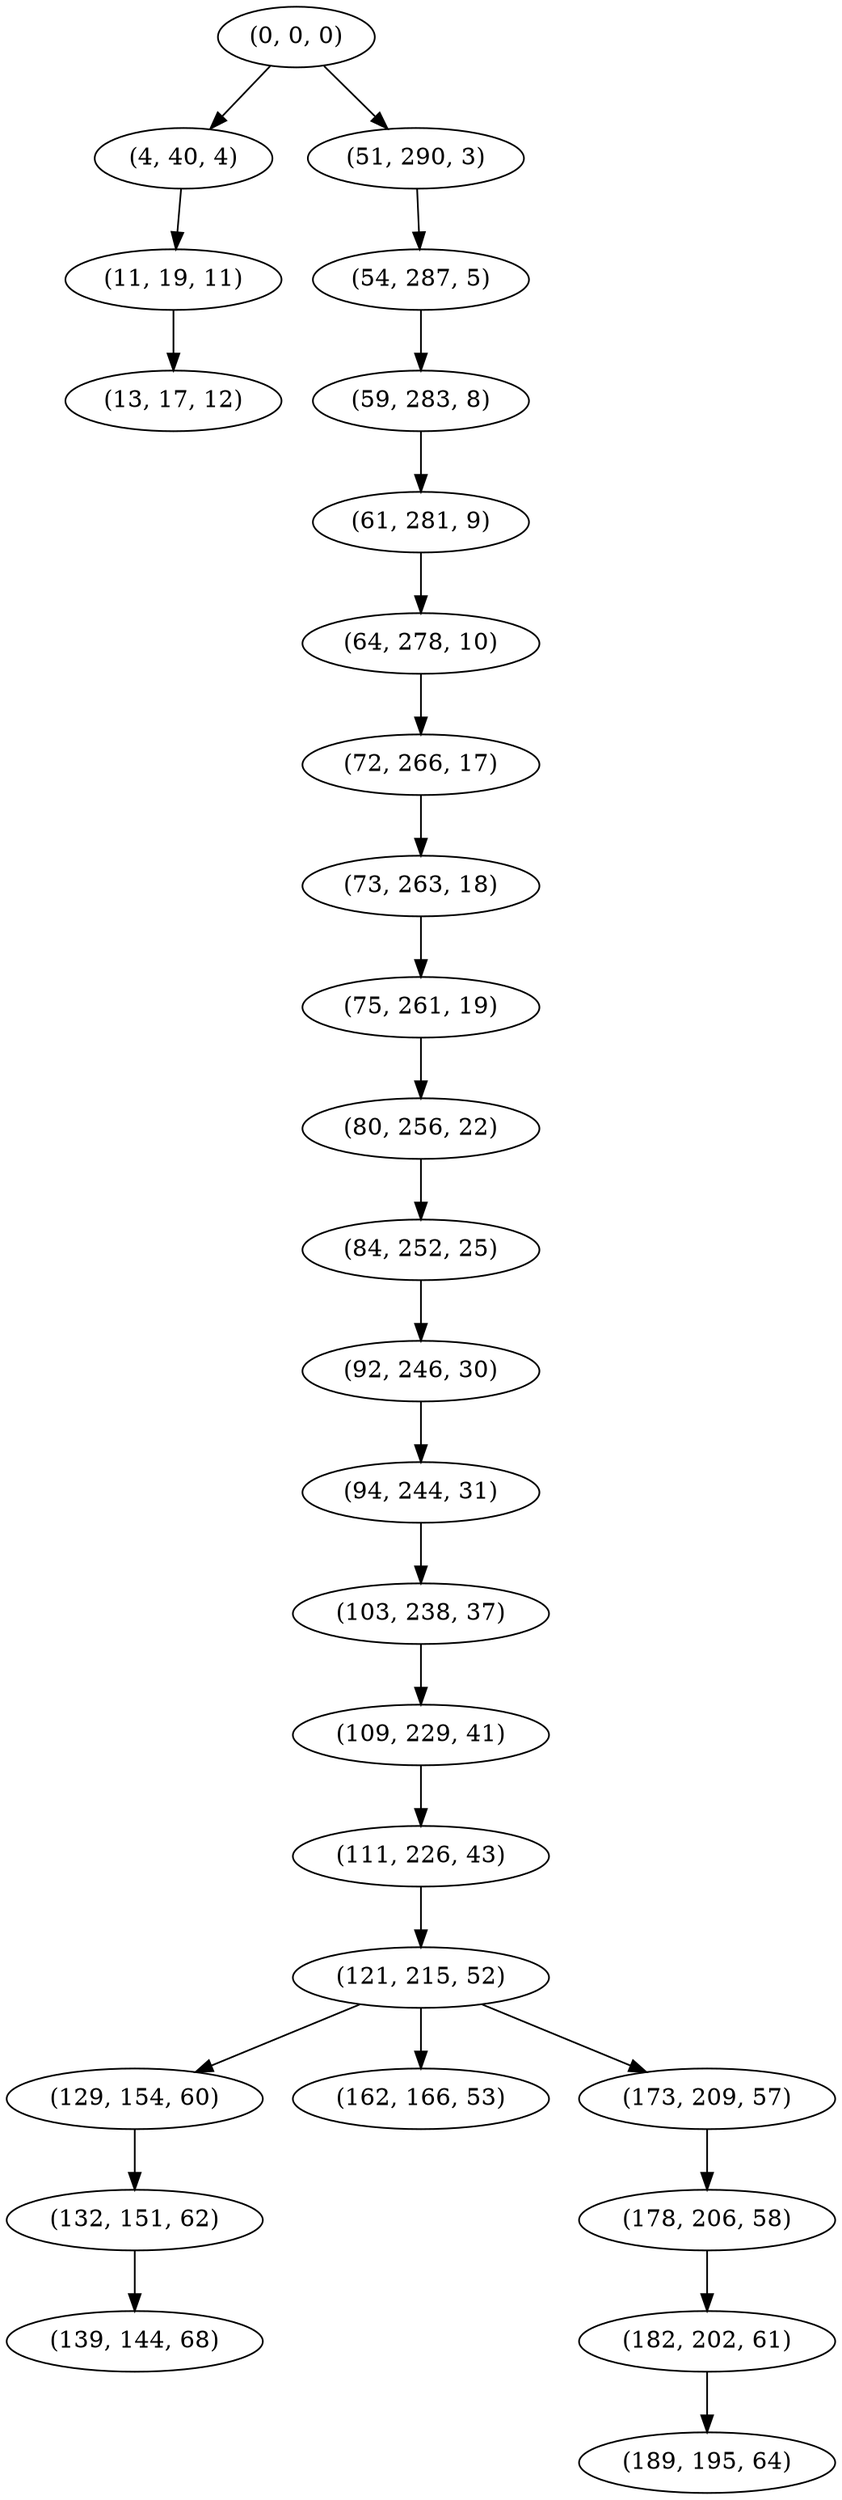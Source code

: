 digraph tree {
    "(0, 0, 0)";
    "(4, 40, 4)";
    "(11, 19, 11)";
    "(13, 17, 12)";
    "(51, 290, 3)";
    "(54, 287, 5)";
    "(59, 283, 8)";
    "(61, 281, 9)";
    "(64, 278, 10)";
    "(72, 266, 17)";
    "(73, 263, 18)";
    "(75, 261, 19)";
    "(80, 256, 22)";
    "(84, 252, 25)";
    "(92, 246, 30)";
    "(94, 244, 31)";
    "(103, 238, 37)";
    "(109, 229, 41)";
    "(111, 226, 43)";
    "(121, 215, 52)";
    "(129, 154, 60)";
    "(132, 151, 62)";
    "(139, 144, 68)";
    "(162, 166, 53)";
    "(173, 209, 57)";
    "(178, 206, 58)";
    "(182, 202, 61)";
    "(189, 195, 64)";
    "(0, 0, 0)" -> "(4, 40, 4)";
    "(0, 0, 0)" -> "(51, 290, 3)";
    "(4, 40, 4)" -> "(11, 19, 11)";
    "(11, 19, 11)" -> "(13, 17, 12)";
    "(51, 290, 3)" -> "(54, 287, 5)";
    "(54, 287, 5)" -> "(59, 283, 8)";
    "(59, 283, 8)" -> "(61, 281, 9)";
    "(61, 281, 9)" -> "(64, 278, 10)";
    "(64, 278, 10)" -> "(72, 266, 17)";
    "(72, 266, 17)" -> "(73, 263, 18)";
    "(73, 263, 18)" -> "(75, 261, 19)";
    "(75, 261, 19)" -> "(80, 256, 22)";
    "(80, 256, 22)" -> "(84, 252, 25)";
    "(84, 252, 25)" -> "(92, 246, 30)";
    "(92, 246, 30)" -> "(94, 244, 31)";
    "(94, 244, 31)" -> "(103, 238, 37)";
    "(103, 238, 37)" -> "(109, 229, 41)";
    "(109, 229, 41)" -> "(111, 226, 43)";
    "(111, 226, 43)" -> "(121, 215, 52)";
    "(121, 215, 52)" -> "(129, 154, 60)";
    "(121, 215, 52)" -> "(162, 166, 53)";
    "(121, 215, 52)" -> "(173, 209, 57)";
    "(129, 154, 60)" -> "(132, 151, 62)";
    "(132, 151, 62)" -> "(139, 144, 68)";
    "(173, 209, 57)" -> "(178, 206, 58)";
    "(178, 206, 58)" -> "(182, 202, 61)";
    "(182, 202, 61)" -> "(189, 195, 64)";
}
